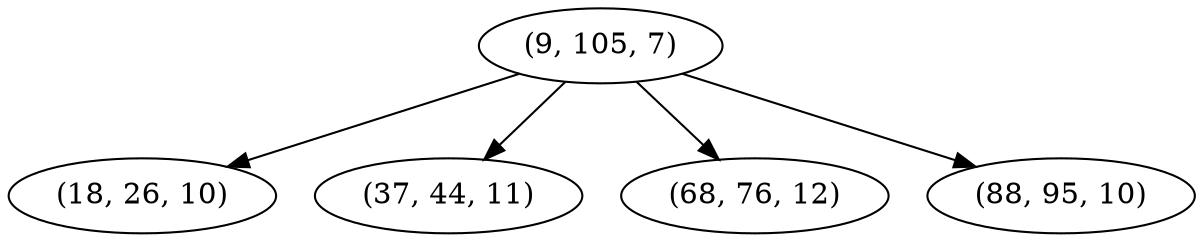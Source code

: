 digraph tree {
    "(9, 105, 7)";
    "(18, 26, 10)";
    "(37, 44, 11)";
    "(68, 76, 12)";
    "(88, 95, 10)";
    "(9, 105, 7)" -> "(18, 26, 10)";
    "(9, 105, 7)" -> "(37, 44, 11)";
    "(9, 105, 7)" -> "(68, 76, 12)";
    "(9, 105, 7)" -> "(88, 95, 10)";
}
